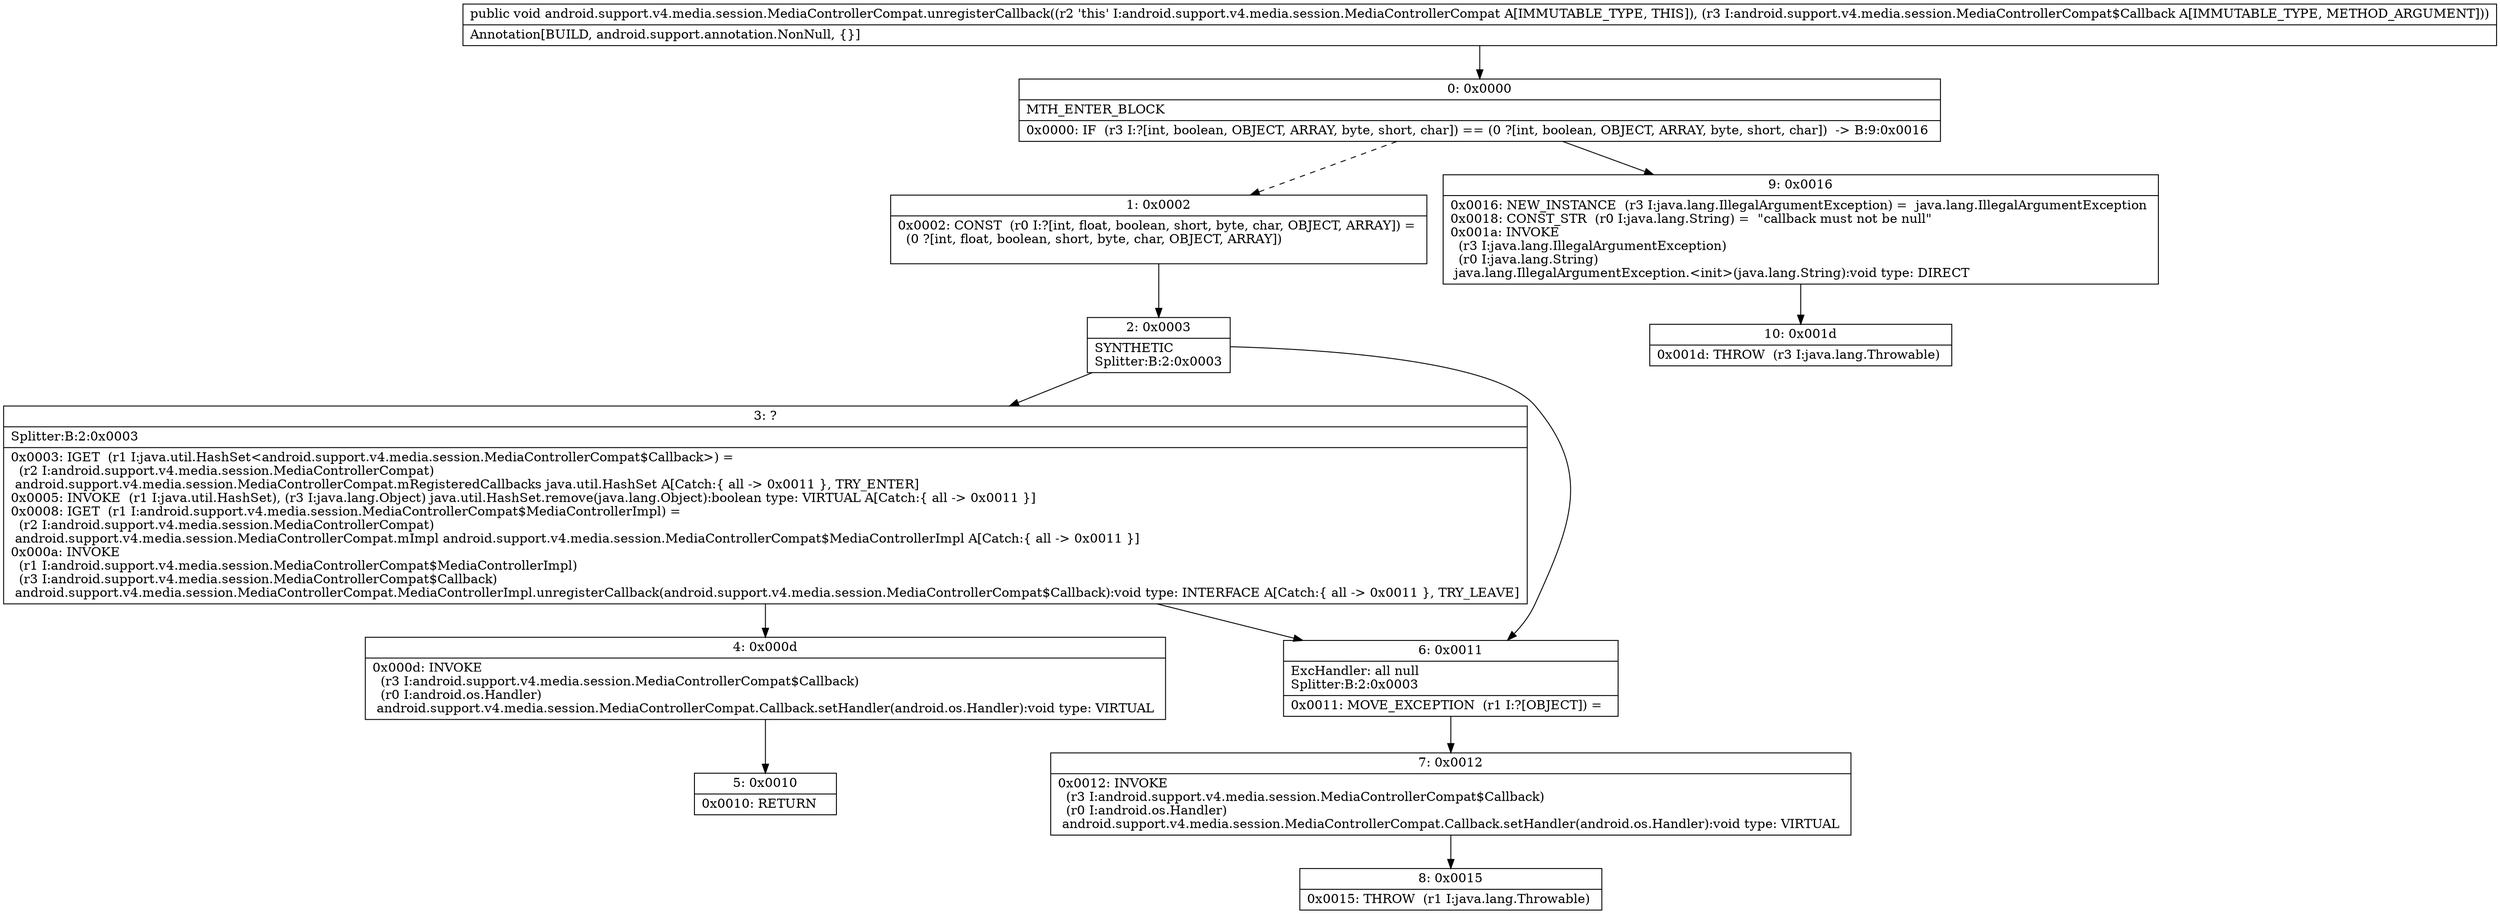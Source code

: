 digraph "CFG forandroid.support.v4.media.session.MediaControllerCompat.unregisterCallback(Landroid\/support\/v4\/media\/session\/MediaControllerCompat$Callback;)V" {
Node_0 [shape=record,label="{0\:\ 0x0000|MTH_ENTER_BLOCK\l|0x0000: IF  (r3 I:?[int, boolean, OBJECT, ARRAY, byte, short, char]) == (0 ?[int, boolean, OBJECT, ARRAY, byte, short, char])  \-\> B:9:0x0016 \l}"];
Node_1 [shape=record,label="{1\:\ 0x0002|0x0002: CONST  (r0 I:?[int, float, boolean, short, byte, char, OBJECT, ARRAY]) = \l  (0 ?[int, float, boolean, short, byte, char, OBJECT, ARRAY])\l \l}"];
Node_2 [shape=record,label="{2\:\ 0x0003|SYNTHETIC\lSplitter:B:2:0x0003\l}"];
Node_3 [shape=record,label="{3\:\ ?|Splitter:B:2:0x0003\l|0x0003: IGET  (r1 I:java.util.HashSet\<android.support.v4.media.session.MediaControllerCompat$Callback\>) = \l  (r2 I:android.support.v4.media.session.MediaControllerCompat)\l android.support.v4.media.session.MediaControllerCompat.mRegisteredCallbacks java.util.HashSet A[Catch:\{ all \-\> 0x0011 \}, TRY_ENTER]\l0x0005: INVOKE  (r1 I:java.util.HashSet), (r3 I:java.lang.Object) java.util.HashSet.remove(java.lang.Object):boolean type: VIRTUAL A[Catch:\{ all \-\> 0x0011 \}]\l0x0008: IGET  (r1 I:android.support.v4.media.session.MediaControllerCompat$MediaControllerImpl) = \l  (r2 I:android.support.v4.media.session.MediaControllerCompat)\l android.support.v4.media.session.MediaControllerCompat.mImpl android.support.v4.media.session.MediaControllerCompat$MediaControllerImpl A[Catch:\{ all \-\> 0x0011 \}]\l0x000a: INVOKE  \l  (r1 I:android.support.v4.media.session.MediaControllerCompat$MediaControllerImpl)\l  (r3 I:android.support.v4.media.session.MediaControllerCompat$Callback)\l android.support.v4.media.session.MediaControllerCompat.MediaControllerImpl.unregisterCallback(android.support.v4.media.session.MediaControllerCompat$Callback):void type: INTERFACE A[Catch:\{ all \-\> 0x0011 \}, TRY_LEAVE]\l}"];
Node_4 [shape=record,label="{4\:\ 0x000d|0x000d: INVOKE  \l  (r3 I:android.support.v4.media.session.MediaControllerCompat$Callback)\l  (r0 I:android.os.Handler)\l android.support.v4.media.session.MediaControllerCompat.Callback.setHandler(android.os.Handler):void type: VIRTUAL \l}"];
Node_5 [shape=record,label="{5\:\ 0x0010|0x0010: RETURN   \l}"];
Node_6 [shape=record,label="{6\:\ 0x0011|ExcHandler: all null\lSplitter:B:2:0x0003\l|0x0011: MOVE_EXCEPTION  (r1 I:?[OBJECT]) =  \l}"];
Node_7 [shape=record,label="{7\:\ 0x0012|0x0012: INVOKE  \l  (r3 I:android.support.v4.media.session.MediaControllerCompat$Callback)\l  (r0 I:android.os.Handler)\l android.support.v4.media.session.MediaControllerCompat.Callback.setHandler(android.os.Handler):void type: VIRTUAL \l}"];
Node_8 [shape=record,label="{8\:\ 0x0015|0x0015: THROW  (r1 I:java.lang.Throwable) \l}"];
Node_9 [shape=record,label="{9\:\ 0x0016|0x0016: NEW_INSTANCE  (r3 I:java.lang.IllegalArgumentException) =  java.lang.IllegalArgumentException \l0x0018: CONST_STR  (r0 I:java.lang.String) =  \"callback must not be null\" \l0x001a: INVOKE  \l  (r3 I:java.lang.IllegalArgumentException)\l  (r0 I:java.lang.String)\l java.lang.IllegalArgumentException.\<init\>(java.lang.String):void type: DIRECT \l}"];
Node_10 [shape=record,label="{10\:\ 0x001d|0x001d: THROW  (r3 I:java.lang.Throwable) \l}"];
MethodNode[shape=record,label="{public void android.support.v4.media.session.MediaControllerCompat.unregisterCallback((r2 'this' I:android.support.v4.media.session.MediaControllerCompat A[IMMUTABLE_TYPE, THIS]), (r3 I:android.support.v4.media.session.MediaControllerCompat$Callback A[IMMUTABLE_TYPE, METHOD_ARGUMENT]))  | Annotation[BUILD, android.support.annotation.NonNull, \{\}]\l}"];
MethodNode -> Node_0;
Node_0 -> Node_1[style=dashed];
Node_0 -> Node_9;
Node_1 -> Node_2;
Node_2 -> Node_3;
Node_2 -> Node_6;
Node_3 -> Node_4;
Node_3 -> Node_6;
Node_4 -> Node_5;
Node_6 -> Node_7;
Node_7 -> Node_8;
Node_9 -> Node_10;
}

